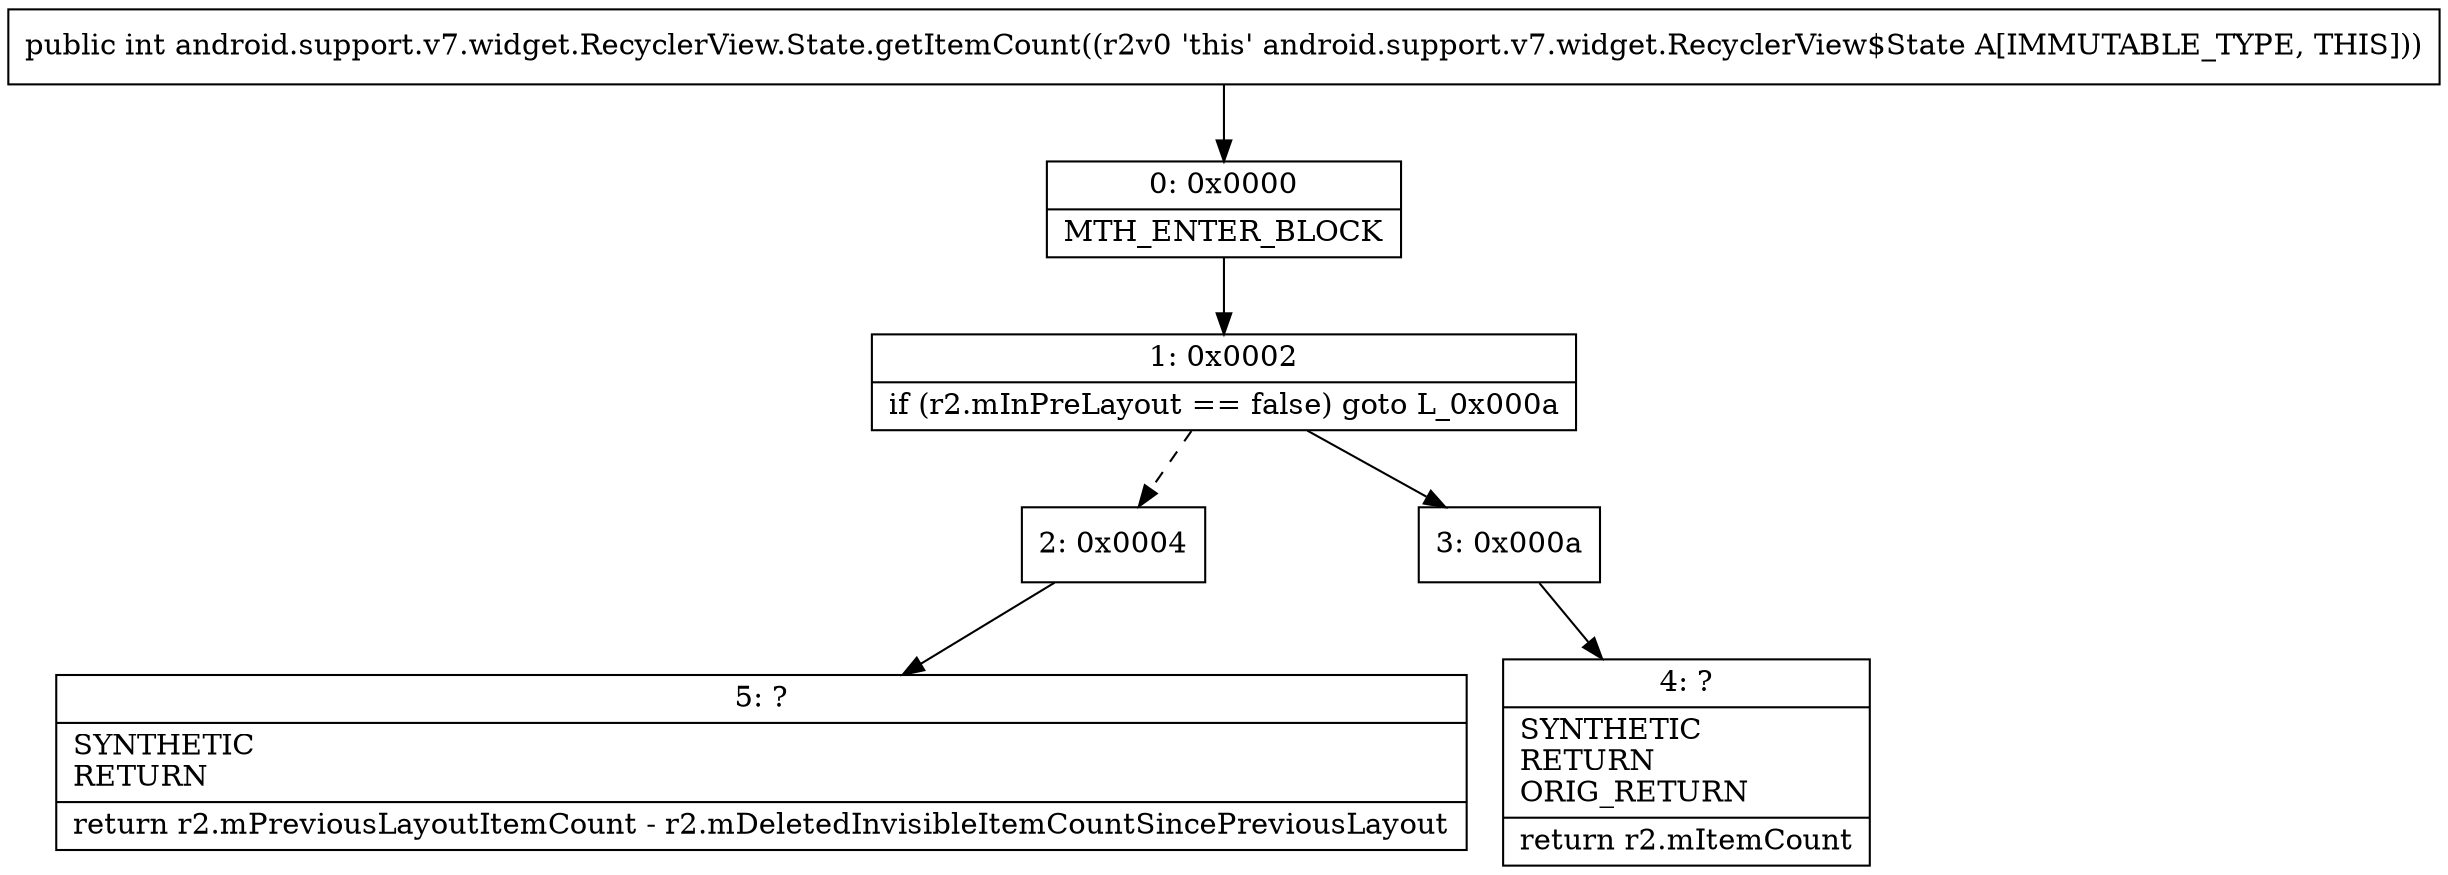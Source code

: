 digraph "CFG forandroid.support.v7.widget.RecyclerView.State.getItemCount()I" {
Node_0 [shape=record,label="{0\:\ 0x0000|MTH_ENTER_BLOCK\l}"];
Node_1 [shape=record,label="{1\:\ 0x0002|if (r2.mInPreLayout == false) goto L_0x000a\l}"];
Node_2 [shape=record,label="{2\:\ 0x0004}"];
Node_3 [shape=record,label="{3\:\ 0x000a}"];
Node_4 [shape=record,label="{4\:\ ?|SYNTHETIC\lRETURN\lORIG_RETURN\l|return r2.mItemCount\l}"];
Node_5 [shape=record,label="{5\:\ ?|SYNTHETIC\lRETURN\l|return r2.mPreviousLayoutItemCount \- r2.mDeletedInvisibleItemCountSincePreviousLayout\l}"];
MethodNode[shape=record,label="{public int android.support.v7.widget.RecyclerView.State.getItemCount((r2v0 'this' android.support.v7.widget.RecyclerView$State A[IMMUTABLE_TYPE, THIS])) }"];
MethodNode -> Node_0;
Node_0 -> Node_1;
Node_1 -> Node_2[style=dashed];
Node_1 -> Node_3;
Node_2 -> Node_5;
Node_3 -> Node_4;
}

